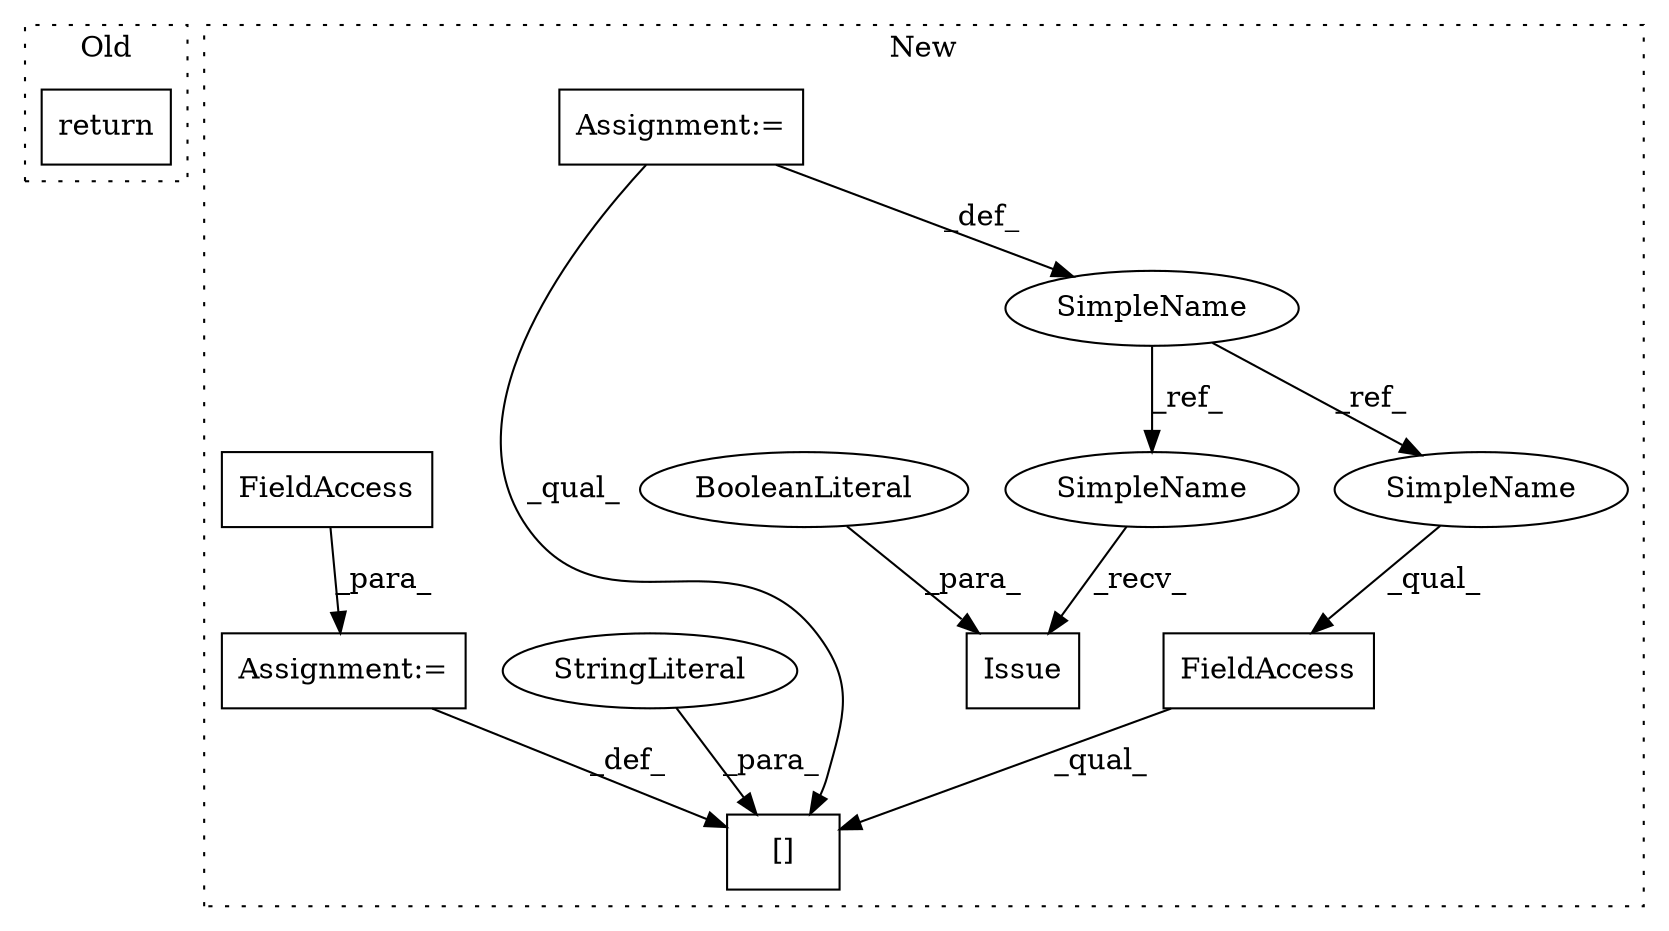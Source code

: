 digraph G {
subgraph cluster0 {
1 [label="return" a="41" s="30614" l="7" shape="box"];
label = "Old";
style="dotted";
}
subgraph cluster1 {
2 [label="Issue" a="32" s="29241,29251" l="6,1" shape="box"];
3 [label="Assignment:=" a="7" s="29001" l="1" shape="box"];
4 [label="BooleanLiteral" a="9" s="29247" l="4" shape="ellipse"];
5 [label="FieldAccess" a="22" s="29140" l="20" shape="box"];
6 [label="[]" a="2" s="29140,29168" l="21,1" shape="box"];
7 [label="SimpleName" a="42" s="29054" l="14" shape="ellipse"];
8 [label="StringLiteral" a="45" s="29161" l="7" shape="ellipse"];
9 [label="Assignment:=" a="7" s="29169" l="1" shape="box"];
10 [label="FieldAccess" a="22" s="29170" l="9" shape="box"];
11 [label="SimpleName" a="42" s="29226" l="14" shape="ellipse"];
12 [label="SimpleName" a="42" s="29140" l="14" shape="ellipse"];
label = "New";
style="dotted";
}
3 -> 6 [label="_qual_"];
3 -> 7 [label="_def_"];
4 -> 2 [label="_para_"];
5 -> 6 [label="_qual_"];
7 -> 11 [label="_ref_"];
7 -> 12 [label="_ref_"];
8 -> 6 [label="_para_"];
9 -> 6 [label="_def_"];
10 -> 9 [label="_para_"];
11 -> 2 [label="_recv_"];
12 -> 5 [label="_qual_"];
}